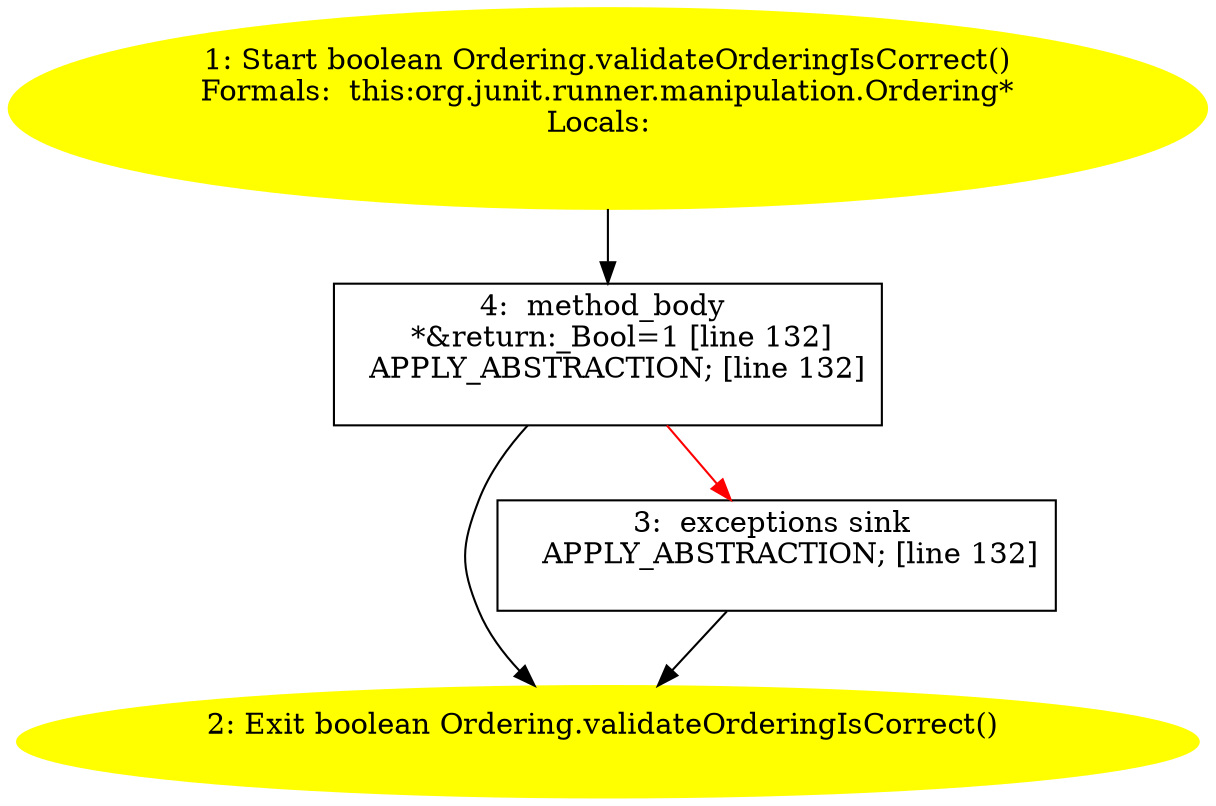 /* @generated */
digraph cfg {
"org.junit.runner.manipulation.Ordering.validateOrderingIsCorrect():boolean.736328dc6aa59554b668b0410c62f824_1" [label="1: Start boolean Ordering.validateOrderingIsCorrect()\nFormals:  this:org.junit.runner.manipulation.Ordering*\nLocals:  \n  " color=yellow style=filled]
	

	 "org.junit.runner.manipulation.Ordering.validateOrderingIsCorrect():boolean.736328dc6aa59554b668b0410c62f824_1" -> "org.junit.runner.manipulation.Ordering.validateOrderingIsCorrect():boolean.736328dc6aa59554b668b0410c62f824_4" ;
"org.junit.runner.manipulation.Ordering.validateOrderingIsCorrect():boolean.736328dc6aa59554b668b0410c62f824_2" [label="2: Exit boolean Ordering.validateOrderingIsCorrect() \n  " color=yellow style=filled]
	

"org.junit.runner.manipulation.Ordering.validateOrderingIsCorrect():boolean.736328dc6aa59554b668b0410c62f824_3" [label="3:  exceptions sink \n   APPLY_ABSTRACTION; [line 132]\n " shape="box"]
	

	 "org.junit.runner.manipulation.Ordering.validateOrderingIsCorrect():boolean.736328dc6aa59554b668b0410c62f824_3" -> "org.junit.runner.manipulation.Ordering.validateOrderingIsCorrect():boolean.736328dc6aa59554b668b0410c62f824_2" ;
"org.junit.runner.manipulation.Ordering.validateOrderingIsCorrect():boolean.736328dc6aa59554b668b0410c62f824_4" [label="4:  method_body \n   *&return:_Bool=1 [line 132]\n  APPLY_ABSTRACTION; [line 132]\n " shape="box"]
	

	 "org.junit.runner.manipulation.Ordering.validateOrderingIsCorrect():boolean.736328dc6aa59554b668b0410c62f824_4" -> "org.junit.runner.manipulation.Ordering.validateOrderingIsCorrect():boolean.736328dc6aa59554b668b0410c62f824_2" ;
	 "org.junit.runner.manipulation.Ordering.validateOrderingIsCorrect():boolean.736328dc6aa59554b668b0410c62f824_4" -> "org.junit.runner.manipulation.Ordering.validateOrderingIsCorrect():boolean.736328dc6aa59554b668b0410c62f824_3" [color="red" ];
}

